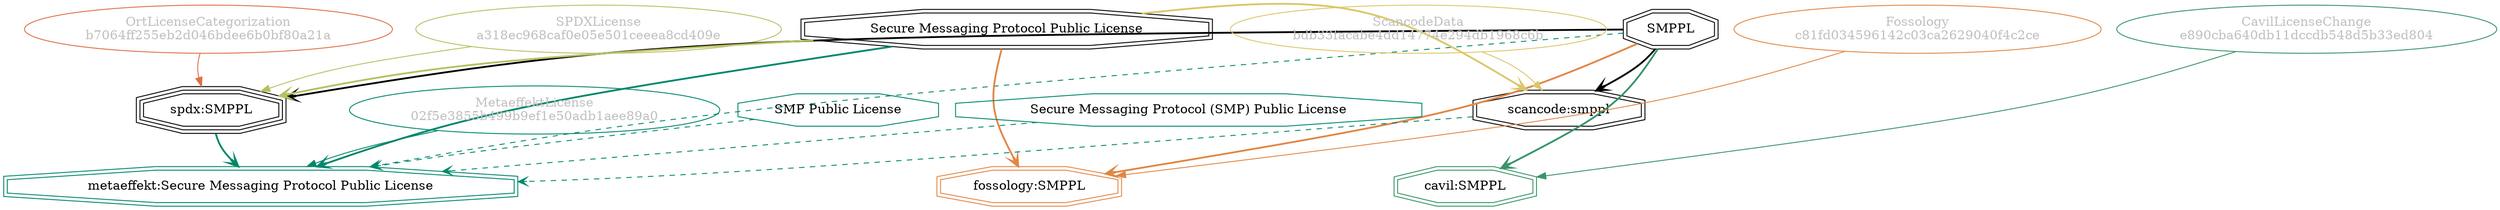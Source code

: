 strict digraph {
    node [shape=box];
    graph [splines=curved];
    3891 [label="SPDXLicense\na318ec968caf0e05e501ceeea8cd409e"
         ,fontcolor=gray
         ,color="#b8bf62"
         ,fillcolor="beige;1"
         ,shape=ellipse];
    3892 [label="spdx:SMPPL"
         ,shape=tripleoctagon];
    3893 [label=SMPPL
         ,shape=doubleoctagon];
    3894 [label="Secure Messaging Protocol Public License"
         ,shape=doubleoctagon];
    23523 [label="ScancodeData\nbdb33facabe4dd14774e294db1968c6b"
          ,fontcolor=gray
          ,color="#dac767"
          ,fillcolor="beige;1"
          ,shape=ellipse];
    23524 [label="scancode:smppl"
          ,shape=doubleoctagon];
    27943 [label="Fossology\nc81fd034596142c03ca2629040f4c2ce"
          ,fontcolor=gray
          ,color="#e18745"
          ,fillcolor="beige;1"
          ,shape=ellipse];
    27944 [label="fossology:SMPPL"
          ,color="#e18745"
          ,shape=doubleoctagon];
    35202 [label="OrtLicenseCategorization\nb7064ff255eb2d046bdee6b0bf80a21a"
          ,fontcolor=gray
          ,color="#e06f45"
          ,fillcolor="beige;1"
          ,shape=ellipse];
    37496 [label="CavilLicenseChange\ne890cba640db11dccdb548d5b33ed804"
          ,fontcolor=gray
          ,color="#379469"
          ,fillcolor="beige;1"
          ,shape=ellipse];
    37497 [label="cavil:SMPPL"
          ,color="#379469"
          ,shape=doubleoctagon];
    48644 [label="MetaeffektLicense\n02f5e3855b499b9ef1e50adb1aee89a0"
          ,fontcolor=gray
          ,color="#00876c"
          ,fillcolor="beige;1"
          ,shape=ellipse];
    48645 [label="metaeffekt:Secure Messaging Protocol Public License"
          ,color="#00876c"
          ,shape=doubleoctagon];
    48646 [label="SMP Public License"
          ,color="#00876c"
          ,shape=octagon];
    48647 [label="Secure Messaging Protocol (SMP) Public License"
          ,color="#00876c"
          ,shape=octagon];
    3891 -> 3892 [weight=0.5
                 ,color="#b8bf62"];
    3892 -> 48645 [style=bold
                  ,arrowhead=vee
                  ,weight=0.7
                  ,color="#00876c"];
    3893 -> 3892 [style=bold
                 ,arrowhead=vee
                 ,weight=0.7];
    3893 -> 23524 [style=bold
                  ,arrowhead=vee
                  ,weight=0.7];
    3893 -> 27944 [style=bold
                  ,arrowhead=vee
                  ,weight=0.7
                  ,color="#e18745"];
    3893 -> 37497 [style=bold
                  ,arrowhead=vee
                  ,weight=0.7
                  ,color="#379469"];
    3893 -> 37497 [style=bold
                  ,arrowhead=vee
                  ,weight=0.7
                  ,color="#379469"];
    3893 -> 48645 [style=dashed
                  ,arrowhead=vee
                  ,weight=0.5
                  ,color="#00876c"];
    3894 -> 3892 [style=bold
                 ,arrowhead=vee
                 ,weight=0.7
                 ,color="#b8bf62"];
    3894 -> 23524 [style=bold
                  ,arrowhead=vee
                  ,weight=0.7
                  ,color="#dac767"];
    3894 -> 27944 [style=bold
                  ,arrowhead=vee
                  ,weight=0.7
                  ,color="#e18745"];
    3894 -> 48645 [style=bold
                  ,arrowhead=vee
                  ,weight=0.7
                  ,color="#00876c"];
    3894 -> 48645 [style=bold
                  ,arrowhead=vee
                  ,weight=0.7
                  ,color="#00876c"];
    23523 -> 23524 [weight=0.5
                   ,color="#dac767"];
    23524 -> 48645 [style=dashed
                   ,arrowhead=vee
                   ,weight=0.5
                   ,color="#00876c"];
    27943 -> 27944 [weight=0.5
                   ,color="#e18745"];
    35202 -> 3892 [weight=0.5
                  ,color="#e06f45"];
    37496 -> 37497 [weight=0.5
                   ,color="#379469"];
    48644 -> 48645 [weight=0.5
                   ,color="#00876c"];
    48646 -> 48645 [style=dashed
                   ,arrowhead=vee
                   ,weight=0.5
                   ,color="#00876c"];
    48647 -> 48645 [style=dashed
                   ,arrowhead=vee
                   ,weight=0.5
                   ,color="#00876c"];
}
